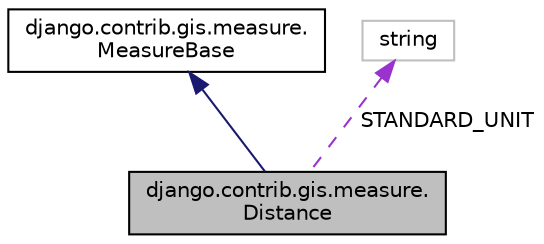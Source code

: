 digraph "django.contrib.gis.measure.Distance"
{
 // LATEX_PDF_SIZE
  edge [fontname="Helvetica",fontsize="10",labelfontname="Helvetica",labelfontsize="10"];
  node [fontname="Helvetica",fontsize="10",shape=record];
  Node1 [label="django.contrib.gis.measure.\lDistance",height=0.2,width=0.4,color="black", fillcolor="grey75", style="filled", fontcolor="black",tooltip=" "];
  Node2 -> Node1 [dir="back",color="midnightblue",fontsize="10",style="solid"];
  Node2 [label="django.contrib.gis.measure.\lMeasureBase",height=0.2,width=0.4,color="black", fillcolor="white", style="filled",URL="$classdjango_1_1contrib_1_1gis_1_1measure_1_1_measure_base.html",tooltip=" "];
  Node3 -> Node1 [dir="back",color="darkorchid3",fontsize="10",style="dashed",label=" STANDARD_UNIT" ];
  Node3 [label="string",height=0.2,width=0.4,color="grey75", fillcolor="white", style="filled",tooltip=" "];
}
